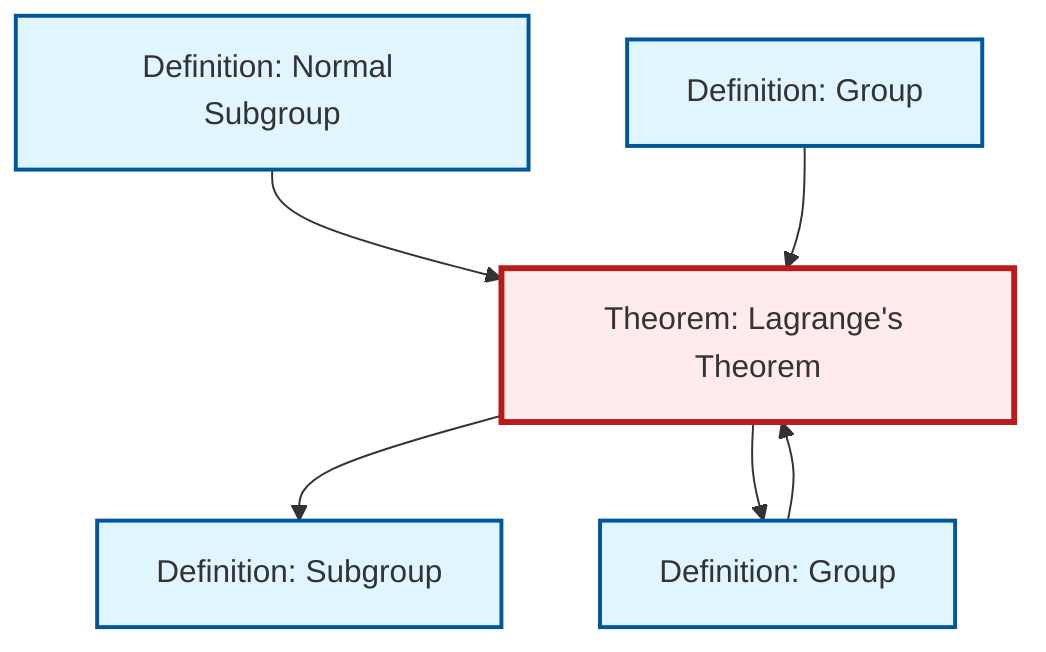graph TD
    classDef definition fill:#e1f5fe,stroke:#01579b,stroke-width:2px
    classDef theorem fill:#f3e5f5,stroke:#4a148c,stroke-width:2px
    classDef axiom fill:#fff3e0,stroke:#e65100,stroke-width:2px
    classDef example fill:#e8f5e9,stroke:#1b5e20,stroke-width:2px
    classDef current fill:#ffebee,stroke:#b71c1c,stroke-width:3px
    def-group-example["Definition: Group"]:::definition
    thm-lagrange["Theorem: Lagrange's Theorem"]:::theorem
    def-subgroup["Definition: Subgroup"]:::definition
    def-group["Definition: Group"]:::definition
    def-normal-subgroup["Definition: Normal Subgroup"]:::definition
    def-normal-subgroup --> thm-lagrange
    def-group --> thm-lagrange
    thm-lagrange --> def-subgroup
    thm-lagrange --> def-group
    def-group-example --> thm-lagrange
    class thm-lagrange current